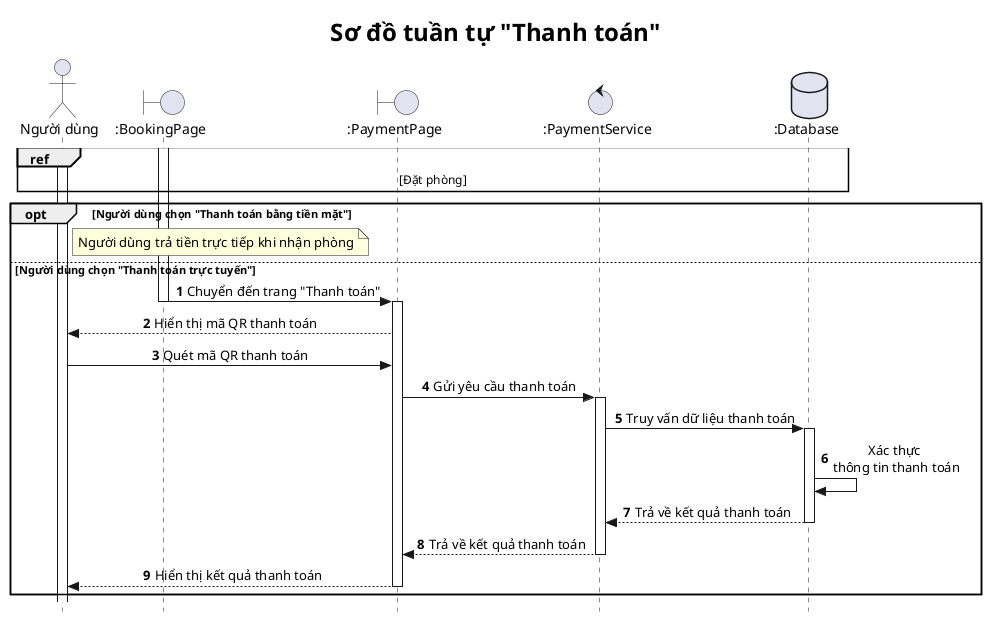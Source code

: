 @startuml

title <size: 24> Sơ đồ tuần tự "Thanh toán" </size>

skinparam style strictuml
skinparam SequenceMessageAlignment center

autonumber

actor "Người dùng" as U
boundary ":BookingPage" as BP
boundary ":PaymentPage" as PP
control ":PaymentService" as PS
database ":Database" as DB  

ref over U, DB
    [Đặt phòng]
end ref

opt Người dùng chọn "Thanh toán bằng tiền mặt"
    note right of U
        Người dùng trả tiền trực tiếp khi nhận phòng
    end note
else Người dùng chọn "Thanh toán trực tuyến"
    activate BP
    BP -> PP: Chuyển đến trang "Thanh toán"
    deactivate BP
    activate PP
    PP --> U: Hiển thị mã QR thanh toán
    U -> PP: Quét mã QR thanh toán
    PP -> PS: Gửi yêu cầu thanh toán
    activate PS
    PS -> DB: Truy vấn dữ liệu thanh toán
    activate DB
    DB -> DB: Xác thực \nthông tin thanh toán
    DB --> PS: Trả về kết quả thanh toán
    deactivate DB
    PS --> PP: Trả về kết quả thanh toán
    deactivate PS
    PP --> U: Hiển thị kết quả thanh toán
    deactivate PP
end

activate U

@enduml